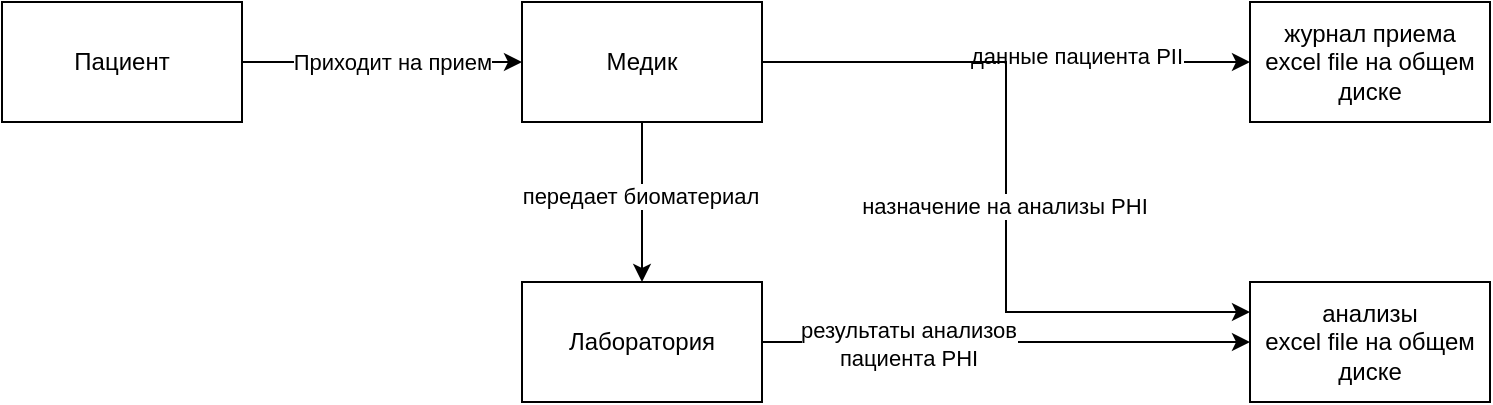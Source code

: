 <mxfile version="28.2.4">
  <diagram name="Страница — 1" id="VVFLxj3z1F1GEr8hPZjJ">
    <mxGraphModel dx="1532" dy="864" grid="1" gridSize="10" guides="1" tooltips="1" connect="1" arrows="1" fold="1" page="1" pageScale="1" pageWidth="827" pageHeight="1169" math="0" shadow="0">
      <root>
        <mxCell id="0" />
        <mxCell id="1" parent="0" />
        <mxCell id="9qPh1k6vbmJMXDvl4d07-4" style="edgeStyle=orthogonalEdgeStyle;rounded=0;orthogonalLoop=1;jettySize=auto;html=1;entryX=0;entryY=0.5;entryDx=0;entryDy=0;" edge="1" parent="1" source="9qPh1k6vbmJMXDvl4d07-1" target="9qPh1k6vbmJMXDvl4d07-2">
          <mxGeometry relative="1" as="geometry" />
        </mxCell>
        <mxCell id="9qPh1k6vbmJMXDvl4d07-5" value="Приходит на прием" style="edgeLabel;html=1;align=center;verticalAlign=middle;resizable=0;points=[];" vertex="1" connectable="0" parent="9qPh1k6vbmJMXDvl4d07-4">
          <mxGeometry x="0.07" relative="1" as="geometry">
            <mxPoint as="offset" />
          </mxGeometry>
        </mxCell>
        <mxCell id="9qPh1k6vbmJMXDvl4d07-1" value="Пациент" style="rounded=0;whiteSpace=wrap;html=1;" vertex="1" parent="1">
          <mxGeometry x="10" y="80" width="120" height="60" as="geometry" />
        </mxCell>
        <mxCell id="9qPh1k6vbmJMXDvl4d07-7" style="edgeStyle=orthogonalEdgeStyle;rounded=0;orthogonalLoop=1;jettySize=auto;html=1;entryX=0;entryY=0.5;entryDx=0;entryDy=0;" edge="1" parent="1" target="9qPh1k6vbmJMXDvl4d07-6">
          <mxGeometry relative="1" as="geometry">
            <mxPoint x="400" y="110" as="sourcePoint" />
            <Array as="points">
              <mxPoint x="634" y="110" />
            </Array>
          </mxGeometry>
        </mxCell>
        <mxCell id="9qPh1k6vbmJMXDvl4d07-8" value="данные пациента PII" style="edgeLabel;html=1;align=center;verticalAlign=middle;resizable=0;points=[];" vertex="1" connectable="0" parent="9qPh1k6vbmJMXDvl4d07-7">
          <mxGeometry x="0.251" y="3" relative="1" as="geometry">
            <mxPoint as="offset" />
          </mxGeometry>
        </mxCell>
        <mxCell id="9qPh1k6vbmJMXDvl4d07-16" style="edgeStyle=orthogonalEdgeStyle;rounded=0;orthogonalLoop=1;jettySize=auto;html=1;entryX=0.5;entryY=0;entryDx=0;entryDy=0;" edge="1" parent="1" source="9qPh1k6vbmJMXDvl4d07-2" target="9qPh1k6vbmJMXDvl4d07-15">
          <mxGeometry relative="1" as="geometry" />
        </mxCell>
        <mxCell id="9qPh1k6vbmJMXDvl4d07-19" value="передает биоматериал" style="edgeLabel;html=1;align=center;verticalAlign=middle;resizable=0;points=[];" vertex="1" connectable="0" parent="9qPh1k6vbmJMXDvl4d07-16">
          <mxGeometry x="-0.081" y="-1" relative="1" as="geometry">
            <mxPoint as="offset" />
          </mxGeometry>
        </mxCell>
        <mxCell id="9qPh1k6vbmJMXDvl4d07-21" style="edgeStyle=orthogonalEdgeStyle;rounded=0;orthogonalLoop=1;jettySize=auto;html=1;entryX=0;entryY=0.25;entryDx=0;entryDy=0;" edge="1" parent="1" source="9qPh1k6vbmJMXDvl4d07-2" target="9qPh1k6vbmJMXDvl4d07-12">
          <mxGeometry relative="1" as="geometry" />
        </mxCell>
        <mxCell id="9qPh1k6vbmJMXDvl4d07-22" value="назначение на анализы PHI" style="edgeLabel;html=1;align=center;verticalAlign=middle;resizable=0;points=[];" vertex="1" connectable="0" parent="9qPh1k6vbmJMXDvl4d07-21">
          <mxGeometry x="0.05" y="-1" relative="1" as="geometry">
            <mxPoint as="offset" />
          </mxGeometry>
        </mxCell>
        <mxCell id="9qPh1k6vbmJMXDvl4d07-2" value="Медик" style="rounded=0;whiteSpace=wrap;html=1;" vertex="1" parent="1">
          <mxGeometry x="270" y="80" width="120" height="60" as="geometry" />
        </mxCell>
        <mxCell id="9qPh1k6vbmJMXDvl4d07-6" value="&lt;div&gt;журнал приема&lt;/div&gt;excel file на общем диске" style="rounded=0;whiteSpace=wrap;html=1;" vertex="1" parent="1">
          <mxGeometry x="634" y="80" width="120" height="60" as="geometry" />
        </mxCell>
        <mxCell id="9qPh1k6vbmJMXDvl4d07-12" value="&lt;div&gt;анализы&lt;/div&gt;excel file на общем диске" style="rounded=0;whiteSpace=wrap;html=1;" vertex="1" parent="1">
          <mxGeometry x="634" y="220" width="120" height="60" as="geometry" />
        </mxCell>
        <mxCell id="9qPh1k6vbmJMXDvl4d07-17" style="edgeStyle=orthogonalEdgeStyle;rounded=0;orthogonalLoop=1;jettySize=auto;html=1;entryX=0;entryY=0.5;entryDx=0;entryDy=0;" edge="1" parent="1" source="9qPh1k6vbmJMXDvl4d07-15" target="9qPh1k6vbmJMXDvl4d07-12">
          <mxGeometry relative="1" as="geometry">
            <Array as="points">
              <mxPoint x="620" y="250" />
              <mxPoint x="620" y="250" />
            </Array>
          </mxGeometry>
        </mxCell>
        <mxCell id="9qPh1k6vbmJMXDvl4d07-18" value="результаты анализов&lt;div&gt;пациента PHI&lt;/div&gt;" style="edgeLabel;html=1;align=center;verticalAlign=middle;resizable=0;points=[];" vertex="1" connectable="0" parent="9qPh1k6vbmJMXDvl4d07-17">
          <mxGeometry x="-0.402" y="-1" relative="1" as="geometry">
            <mxPoint as="offset" />
          </mxGeometry>
        </mxCell>
        <mxCell id="9qPh1k6vbmJMXDvl4d07-15" value="Лаборатория" style="rounded=0;whiteSpace=wrap;html=1;" vertex="1" parent="1">
          <mxGeometry x="270" y="220" width="120" height="60" as="geometry" />
        </mxCell>
      </root>
    </mxGraphModel>
  </diagram>
</mxfile>
